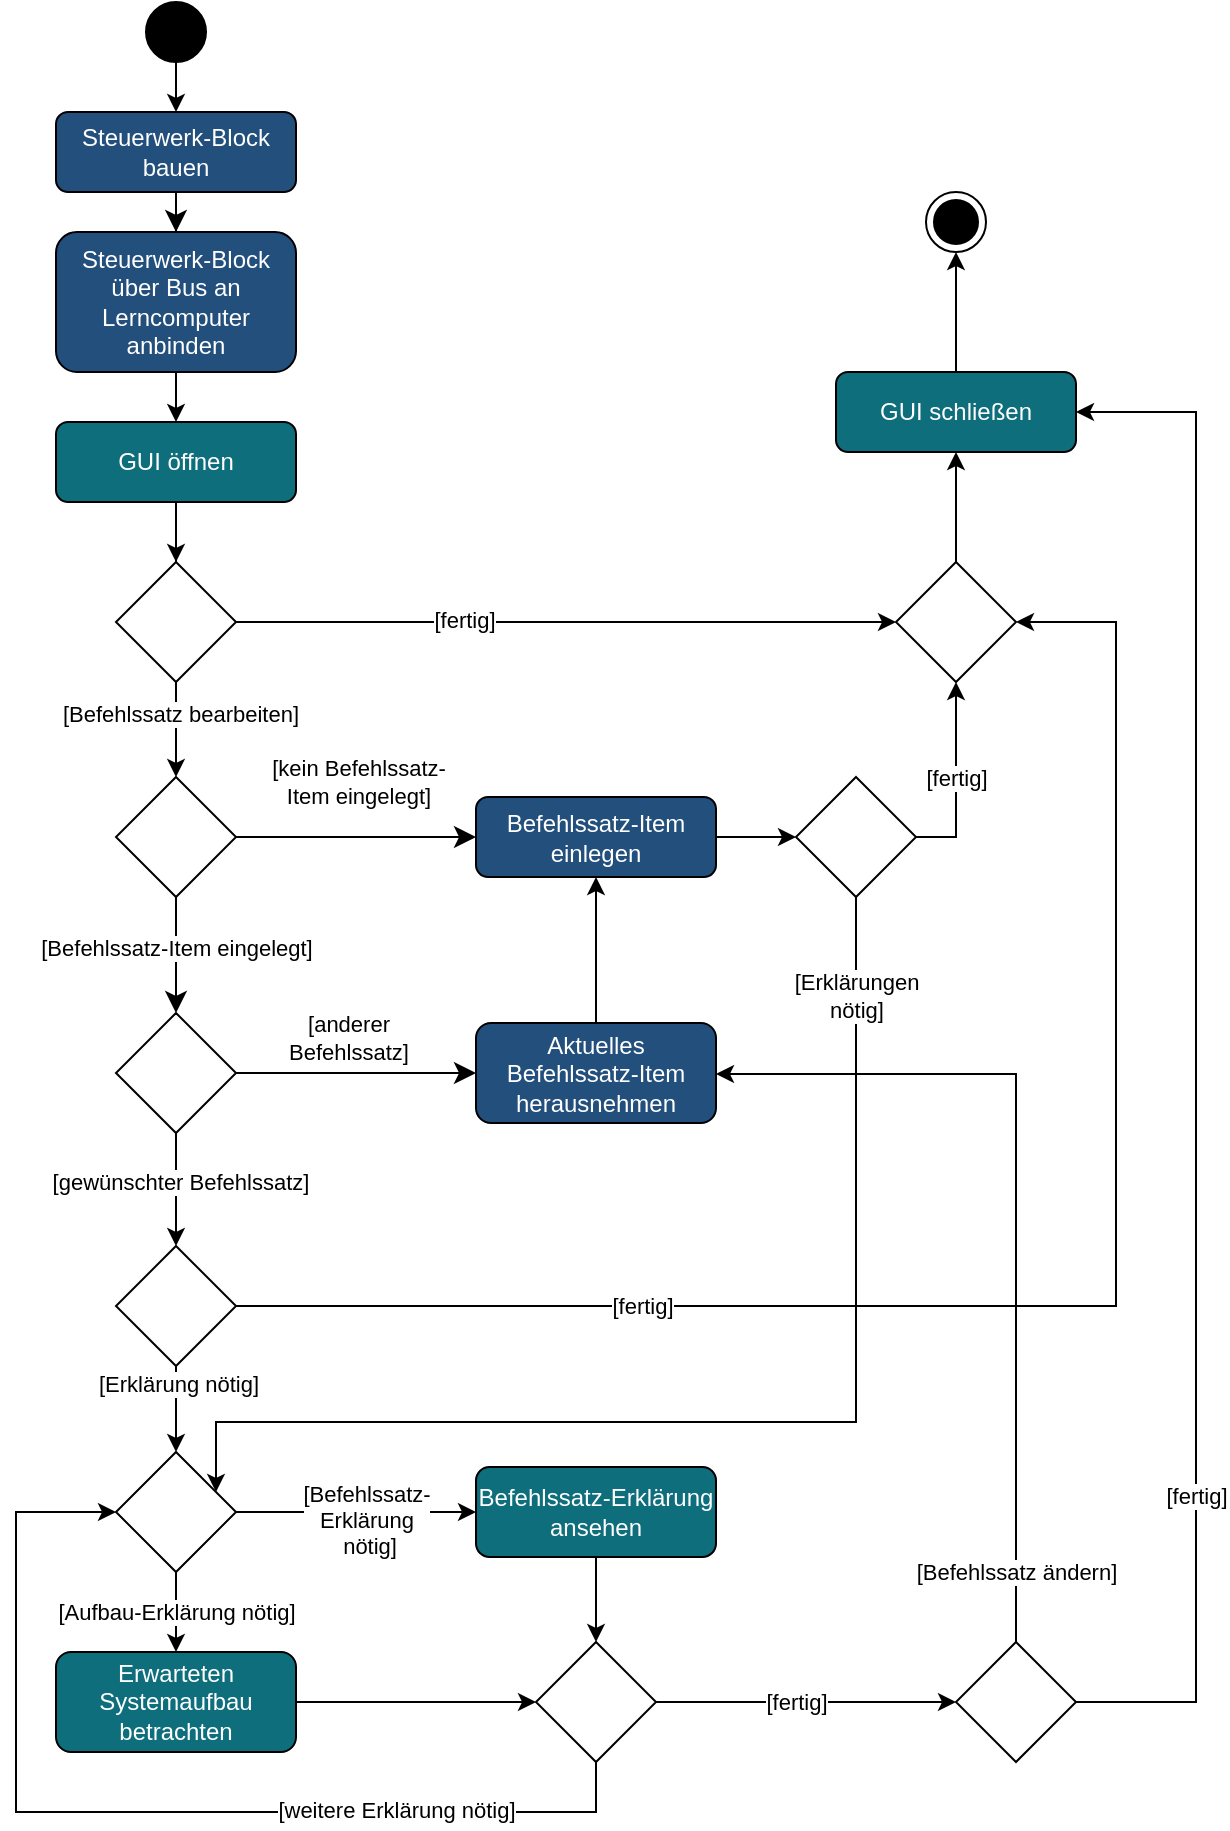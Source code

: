 <mxfile version="22.1.4" type="github">
  <diagram id="C5RBs43oDa-KdzZeNtuy" name="Page-1">
    <mxGraphModel dx="808" dy="1604" grid="1" gridSize="10" guides="1" tooltips="1" connect="1" arrows="1" fold="1" page="1" pageScale="1" pageWidth="827" pageHeight="1169" math="0" shadow="0">
      <root>
        <mxCell id="WIyWlLk6GJQsqaUBKTNV-0" />
        <mxCell id="WIyWlLk6GJQsqaUBKTNV-1" parent="WIyWlLk6GJQsqaUBKTNV-0" />
        <mxCell id="WIyWlLk6GJQsqaUBKTNV-2" value="" style="rounded=0;html=1;jettySize=auto;orthogonalLoop=1;fontSize=11;endArrow=classic;endFill=1;endSize=8;strokeWidth=1;shadow=0;labelBackgroundColor=default;edgeStyle=orthogonalEdgeStyle;" parent="WIyWlLk6GJQsqaUBKTNV-1" source="WIyWlLk6GJQsqaUBKTNV-3" target="cTXovvOnnwQqIYroaKd_-1" edge="1">
          <mxGeometry relative="1" as="geometry" />
        </mxCell>
        <mxCell id="WIyWlLk6GJQsqaUBKTNV-3" value="Steuerwerk-Block bauen" style="rounded=1;whiteSpace=wrap;html=1;fontSize=12;glass=0;strokeWidth=1;shadow=0;fontColor=#ffffff;fillColor=#234f7c;" parent="WIyWlLk6GJQsqaUBKTNV-1" vertex="1">
          <mxGeometry x="160" y="15" width="120" height="40" as="geometry" />
        </mxCell>
        <mxCell id="WIyWlLk6GJQsqaUBKTNV-4" value="[Befehlssatz-Item eingelegt]" style="rounded=0;html=1;jettySize=auto;orthogonalLoop=1;fontSize=11;endArrow=classic;endFill=1;endSize=8;strokeWidth=1;shadow=0;labelBackgroundColor=default;edgeStyle=orthogonalEdgeStyle;" parent="WIyWlLk6GJQsqaUBKTNV-1" source="WIyWlLk6GJQsqaUBKTNV-6" target="WIyWlLk6GJQsqaUBKTNV-10" edge="1">
          <mxGeometry x="-0.121" relative="1" as="geometry">
            <mxPoint as="offset" />
          </mxGeometry>
        </mxCell>
        <mxCell id="WIyWlLk6GJQsqaUBKTNV-5" value="[kein Befehlssatz-&lt;br&gt;Item eingelegt]" style="edgeStyle=orthogonalEdgeStyle;rounded=0;html=1;jettySize=auto;orthogonalLoop=1;fontSize=11;endArrow=classic;endFill=1;endSize=8;strokeWidth=1;shadow=0;labelBackgroundColor=default;" parent="WIyWlLk6GJQsqaUBKTNV-1" source="WIyWlLk6GJQsqaUBKTNV-6" target="WIyWlLk6GJQsqaUBKTNV-7" edge="1">
          <mxGeometry x="0.02" y="28" relative="1" as="geometry">
            <mxPoint as="offset" />
            <mxPoint x="292" y="377.5" as="sourcePoint" />
            <mxPoint x="367" y="377.5" as="targetPoint" />
          </mxGeometry>
        </mxCell>
        <mxCell id="WIyWlLk6GJQsqaUBKTNV-6" value="" style="rhombus;whiteSpace=wrap;html=1;shadow=0;fontFamily=Helvetica;fontSize=12;align=center;strokeWidth=1;spacing=6;spacingTop=-4;" parent="WIyWlLk6GJQsqaUBKTNV-1" vertex="1">
          <mxGeometry x="190" y="347.5" width="60" height="60" as="geometry" />
        </mxCell>
        <mxCell id="cTXovvOnnwQqIYroaKd_-25" style="edgeStyle=orthogonalEdgeStyle;rounded=0;orthogonalLoop=1;jettySize=auto;html=1;" parent="WIyWlLk6GJQsqaUBKTNV-1" source="cTXovvOnnwQqIYroaKd_-29" target="cTXovvOnnwQqIYroaKd_-8" edge="1">
          <mxGeometry relative="1" as="geometry">
            <Array as="points">
              <mxPoint x="560" y="670" />
              <mxPoint x="240" y="670" />
            </Array>
          </mxGeometry>
        </mxCell>
        <mxCell id="2mNdOKJaGxig1238jxv9-1" value="[Erklärungen &lt;br&gt;nötig]" style="edgeLabel;html=1;align=center;verticalAlign=middle;resizable=0;points=[];" vertex="1" connectable="0" parent="cTXovvOnnwQqIYroaKd_-25">
          <mxGeometry x="-0.643" y="1" relative="1" as="geometry">
            <mxPoint x="-1" y="-61" as="offset" />
          </mxGeometry>
        </mxCell>
        <mxCell id="WIyWlLk6GJQsqaUBKTNV-7" value="Befehlssatz-Item einlegen" style="rounded=1;whiteSpace=wrap;html=1;fontSize=12;glass=0;strokeWidth=1;shadow=0;fontColor=#ffffff;fillColor=#234F7C;" parent="WIyWlLk6GJQsqaUBKTNV-1" vertex="1">
          <mxGeometry x="370" y="357.5" width="120" height="40" as="geometry" />
        </mxCell>
        <mxCell id="WIyWlLk6GJQsqaUBKTNV-8" value="[anderer &lt;br&gt;Befehlssatz]" style="rounded=0;html=1;jettySize=auto;orthogonalLoop=1;fontSize=11;endArrow=classic;endFill=1;endSize=8;strokeWidth=1;shadow=0;labelBackgroundColor=default;edgeStyle=orthogonalEdgeStyle;" parent="WIyWlLk6GJQsqaUBKTNV-1" source="WIyWlLk6GJQsqaUBKTNV-10" target="WIyWlLk6GJQsqaUBKTNV-11" edge="1">
          <mxGeometry x="-0.067" y="18" relative="1" as="geometry">
            <mxPoint as="offset" />
          </mxGeometry>
        </mxCell>
        <mxCell id="cTXovvOnnwQqIYroaKd_-38" style="edgeStyle=orthogonalEdgeStyle;rounded=0;orthogonalLoop=1;jettySize=auto;html=1;" parent="WIyWlLk6GJQsqaUBKTNV-1" source="WIyWlLk6GJQsqaUBKTNV-10" target="cTXovvOnnwQqIYroaKd_-36" edge="1">
          <mxGeometry relative="1" as="geometry" />
        </mxCell>
        <mxCell id="cTXovvOnnwQqIYroaKd_-40" value="[gewünschter Befehlssatz]" style="edgeLabel;html=1;align=center;verticalAlign=middle;resizable=0;points=[];" parent="cTXovvOnnwQqIYroaKd_-38" vertex="1" connectable="0">
          <mxGeometry x="-0.147" y="2" relative="1" as="geometry">
            <mxPoint as="offset" />
          </mxGeometry>
        </mxCell>
        <mxCell id="WIyWlLk6GJQsqaUBKTNV-10" value="" style="rhombus;whiteSpace=wrap;html=1;shadow=0;fontFamily=Helvetica;fontSize=12;align=center;strokeWidth=1;spacing=6;spacingTop=-4;" parent="WIyWlLk6GJQsqaUBKTNV-1" vertex="1">
          <mxGeometry x="190" y="465.5" width="60" height="60" as="geometry" />
        </mxCell>
        <mxCell id="cTXovvOnnwQqIYroaKd_-2" style="edgeStyle=orthogonalEdgeStyle;rounded=0;orthogonalLoop=1;jettySize=auto;html=1;" parent="WIyWlLk6GJQsqaUBKTNV-1" source="WIyWlLk6GJQsqaUBKTNV-11" target="WIyWlLk6GJQsqaUBKTNV-7" edge="1">
          <mxGeometry relative="1" as="geometry" />
        </mxCell>
        <mxCell id="WIyWlLk6GJQsqaUBKTNV-11" value="Aktuelles Befehlssatz-Item herausnehmen" style="rounded=1;whiteSpace=wrap;html=1;fontSize=12;glass=0;strokeWidth=1;shadow=0;fontColor=#ffffff;fillColor=#234F7C;" parent="WIyWlLk6GJQsqaUBKTNV-1" vertex="1">
          <mxGeometry x="370" y="470.5" width="120" height="50" as="geometry" />
        </mxCell>
        <mxCell id="cTXovvOnnwQqIYroaKd_-31" style="edgeStyle=orthogonalEdgeStyle;rounded=0;orthogonalLoop=1;jettySize=auto;html=1;" parent="WIyWlLk6GJQsqaUBKTNV-1" source="cTXovvOnnwQqIYroaKd_-0" target="WIyWlLk6GJQsqaUBKTNV-3" edge="1">
          <mxGeometry relative="1" as="geometry" />
        </mxCell>
        <mxCell id="cTXovvOnnwQqIYroaKd_-0" value="" style="ellipse;fillColor=strokeColor;html=1;" parent="WIyWlLk6GJQsqaUBKTNV-1" vertex="1">
          <mxGeometry x="205" y="-40" width="30" height="30" as="geometry" />
        </mxCell>
        <mxCell id="cTXovvOnnwQqIYroaKd_-5" style="edgeStyle=orthogonalEdgeStyle;rounded=0;orthogonalLoop=1;jettySize=auto;html=1;" parent="WIyWlLk6GJQsqaUBKTNV-1" source="cTXovvOnnwQqIYroaKd_-1" target="cTXovvOnnwQqIYroaKd_-3" edge="1">
          <mxGeometry relative="1" as="geometry">
            <Array as="points" />
          </mxGeometry>
        </mxCell>
        <mxCell id="cTXovvOnnwQqIYroaKd_-1" value="Steuerwerk-Block über Bus an Lerncomputer anbinden" style="rounded=1;whiteSpace=wrap;html=1;fontSize=12;glass=0;strokeWidth=1;shadow=0;fontColor=#ffffff;fillColor=#234f7c;" parent="WIyWlLk6GJQsqaUBKTNV-1" vertex="1">
          <mxGeometry x="160" y="75" width="120" height="70" as="geometry" />
        </mxCell>
        <mxCell id="cTXovvOnnwQqIYroaKd_-6" style="edgeStyle=orthogonalEdgeStyle;rounded=0;orthogonalLoop=1;jettySize=auto;html=1;" parent="WIyWlLk6GJQsqaUBKTNV-1" source="2mNdOKJaGxig1238jxv9-13" target="WIyWlLk6GJQsqaUBKTNV-6" edge="1">
          <mxGeometry relative="1" as="geometry" />
        </mxCell>
        <mxCell id="2mNdOKJaGxig1238jxv9-16" value="[Befehlssatz bearbeiten]" style="edgeLabel;html=1;align=center;verticalAlign=middle;resizable=0;points=[];" vertex="1" connectable="0" parent="cTXovvOnnwQqIYroaKd_-6">
          <mxGeometry x="-0.319" y="2" relative="1" as="geometry">
            <mxPoint as="offset" />
          </mxGeometry>
        </mxCell>
        <mxCell id="cTXovvOnnwQqIYroaKd_-15" style="edgeStyle=orthogonalEdgeStyle;rounded=0;orthogonalLoop=1;jettySize=auto;html=1;" parent="WIyWlLk6GJQsqaUBKTNV-1" source="cTXovvOnnwQqIYroaKd_-3" target="cTXovvOnnwQqIYroaKd_-34" edge="1">
          <mxGeometry relative="1" as="geometry">
            <Array as="points">
              <mxPoint x="530" y="270" />
              <mxPoint x="530" y="270" />
            </Array>
          </mxGeometry>
        </mxCell>
        <mxCell id="2mNdOKJaGxig1238jxv9-15" value="[fertig]" style="edgeLabel;html=1;align=center;verticalAlign=middle;resizable=0;points=[];" vertex="1" connectable="0" parent="cTXovvOnnwQqIYroaKd_-15">
          <mxGeometry x="-0.031" y="1" relative="1" as="geometry">
            <mxPoint as="offset" />
          </mxGeometry>
        </mxCell>
        <mxCell id="cTXovvOnnwQqIYroaKd_-3" value="GUI öffnen" style="rounded=1;whiteSpace=wrap;html=1;fontSize=12;glass=0;strokeWidth=1;shadow=0;fillColor=#0e6e7c;fontColor=#ffffff;" parent="WIyWlLk6GJQsqaUBKTNV-1" vertex="1">
          <mxGeometry x="160" y="170" width="120" height="40" as="geometry" />
        </mxCell>
        <mxCell id="cTXovvOnnwQqIYroaKd_-33" style="edgeStyle=orthogonalEdgeStyle;rounded=0;orthogonalLoop=1;jettySize=auto;html=1;" parent="WIyWlLk6GJQsqaUBKTNV-1" source="cTXovvOnnwQqIYroaKd_-4" target="cTXovvOnnwQqIYroaKd_-32" edge="1">
          <mxGeometry relative="1" as="geometry" />
        </mxCell>
        <mxCell id="cTXovvOnnwQqIYroaKd_-4" value="GUI schließen" style="rounded=1;whiteSpace=wrap;html=1;fontSize=12;glass=0;strokeWidth=1;shadow=0;fillColor=#0e6e7c;fontColor=#ffffff;" parent="WIyWlLk6GJQsqaUBKTNV-1" vertex="1">
          <mxGeometry x="550" y="145" width="120" height="40" as="geometry" />
        </mxCell>
        <mxCell id="cTXovvOnnwQqIYroaKd_-10" style="edgeStyle=orthogonalEdgeStyle;rounded=0;orthogonalLoop=1;jettySize=auto;html=1;" parent="WIyWlLk6GJQsqaUBKTNV-1" source="cTXovvOnnwQqIYroaKd_-8" target="cTXovvOnnwQqIYroaKd_-11" edge="1">
          <mxGeometry relative="1" as="geometry">
            <mxPoint x="350" y="727.5" as="targetPoint" />
          </mxGeometry>
        </mxCell>
        <mxCell id="2mNdOKJaGxig1238jxv9-8" value="[Befehlssatz-&lt;br&gt;Erklärung&lt;br&gt;&amp;nbsp;nötig]" style="edgeLabel;html=1;align=center;verticalAlign=middle;resizable=0;points=[];" vertex="1" connectable="0" parent="cTXovvOnnwQqIYroaKd_-10">
          <mxGeometry x="0.077" y="-4" relative="1" as="geometry">
            <mxPoint as="offset" />
          </mxGeometry>
        </mxCell>
        <mxCell id="cTXovvOnnwQqIYroaKd_-14" style="edgeStyle=orthogonalEdgeStyle;rounded=0;orthogonalLoop=1;jettySize=auto;html=1;" parent="WIyWlLk6GJQsqaUBKTNV-1" source="cTXovvOnnwQqIYroaKd_-8" target="cTXovvOnnwQqIYroaKd_-13" edge="1">
          <mxGeometry relative="1" as="geometry" />
        </mxCell>
        <mxCell id="2mNdOKJaGxig1238jxv9-9" value="[Aufbau-Erklärung nötig]" style="edgeLabel;html=1;align=center;verticalAlign=middle;resizable=0;points=[];" vertex="1" connectable="0" parent="cTXovvOnnwQqIYroaKd_-14">
          <mxGeometry x="-0.03" relative="1" as="geometry">
            <mxPoint as="offset" />
          </mxGeometry>
        </mxCell>
        <mxCell id="cTXovvOnnwQqIYroaKd_-8" value="" style="rhombus;whiteSpace=wrap;html=1;shadow=0;fontFamily=Helvetica;fontSize=12;align=center;strokeWidth=1;spacing=6;spacingTop=-4;" parent="WIyWlLk6GJQsqaUBKTNV-1" vertex="1">
          <mxGeometry x="190" y="685" width="60" height="60" as="geometry" />
        </mxCell>
        <mxCell id="cTXovvOnnwQqIYroaKd_-20" style="edgeStyle=orthogonalEdgeStyle;rounded=0;orthogonalLoop=1;jettySize=auto;html=1;" parent="WIyWlLk6GJQsqaUBKTNV-1" source="cTXovvOnnwQqIYroaKd_-11" target="cTXovvOnnwQqIYroaKd_-19" edge="1">
          <mxGeometry relative="1" as="geometry" />
        </mxCell>
        <mxCell id="cTXovvOnnwQqIYroaKd_-11" value="Befehlssatz-Erklärung ansehen" style="rounded=1;whiteSpace=wrap;html=1;fontSize=12;glass=0;strokeWidth=1;shadow=0;fillColor=#0e6e7c;fontColor=#ffffff;" parent="WIyWlLk6GJQsqaUBKTNV-1" vertex="1">
          <mxGeometry x="370" y="692.5" width="120" height="45" as="geometry" />
        </mxCell>
        <mxCell id="cTXovvOnnwQqIYroaKd_-21" style="edgeStyle=orthogonalEdgeStyle;rounded=0;orthogonalLoop=1;jettySize=auto;html=1;" parent="WIyWlLk6GJQsqaUBKTNV-1" source="cTXovvOnnwQqIYroaKd_-13" target="cTXovvOnnwQqIYroaKd_-19" edge="1">
          <mxGeometry relative="1" as="geometry" />
        </mxCell>
        <mxCell id="cTXovvOnnwQqIYroaKd_-13" value="Erwarteten Systemaufbau betrachten" style="rounded=1;whiteSpace=wrap;html=1;fontSize=12;glass=0;strokeWidth=1;shadow=0;fillColor=#0e6e7c;fontColor=#ffffff;" parent="WIyWlLk6GJQsqaUBKTNV-1" vertex="1">
          <mxGeometry x="160" y="785" width="120" height="50" as="geometry" />
        </mxCell>
        <mxCell id="cTXovvOnnwQqIYroaKd_-22" style="edgeStyle=orthogonalEdgeStyle;rounded=0;orthogonalLoop=1;jettySize=auto;html=1;" parent="WIyWlLk6GJQsqaUBKTNV-1" source="cTXovvOnnwQqIYroaKd_-27" target="cTXovvOnnwQqIYroaKd_-4" edge="1">
          <mxGeometry relative="1" as="geometry">
            <mxPoint x="650" y="170" as="targetPoint" />
            <Array as="points">
              <mxPoint x="730" y="810" />
              <mxPoint x="730" y="165" />
            </Array>
          </mxGeometry>
        </mxCell>
        <mxCell id="2mNdOKJaGxig1238jxv9-2" value="[fertig]" style="edgeLabel;html=1;align=center;verticalAlign=middle;resizable=0;points=[];" vertex="1" connectable="0" parent="cTXovvOnnwQqIYroaKd_-22">
          <mxGeometry x="-0.727" y="4" relative="1" as="geometry">
            <mxPoint x="4" y="-59" as="offset" />
          </mxGeometry>
        </mxCell>
        <mxCell id="cTXovvOnnwQqIYroaKd_-23" style="edgeStyle=orthogonalEdgeStyle;rounded=0;orthogonalLoop=1;jettySize=auto;html=1;" parent="WIyWlLk6GJQsqaUBKTNV-1" source="cTXovvOnnwQqIYroaKd_-19" target="cTXovvOnnwQqIYroaKd_-8" edge="1">
          <mxGeometry relative="1" as="geometry">
            <Array as="points">
              <mxPoint x="430" y="865" />
              <mxPoint x="140" y="865" />
              <mxPoint x="140" y="715" />
            </Array>
          </mxGeometry>
        </mxCell>
        <mxCell id="2mNdOKJaGxig1238jxv9-12" value="[weitere Erklärung nötig]" style="edgeLabel;html=1;align=center;verticalAlign=middle;resizable=0;points=[];" vertex="1" connectable="0" parent="cTXovvOnnwQqIYroaKd_-23">
          <mxGeometry x="-0.509" y="-1" relative="1" as="geometry">
            <mxPoint x="1" as="offset" />
          </mxGeometry>
        </mxCell>
        <mxCell id="cTXovvOnnwQqIYroaKd_-24" style="edgeStyle=orthogonalEdgeStyle;rounded=0;orthogonalLoop=1;jettySize=auto;html=1;" parent="WIyWlLk6GJQsqaUBKTNV-1" source="cTXovvOnnwQqIYroaKd_-27" target="WIyWlLk6GJQsqaUBKTNV-11" edge="1">
          <mxGeometry relative="1" as="geometry">
            <Array as="points">
              <mxPoint x="640" y="496" />
            </Array>
            <mxPoint x="510" y="823.5" as="sourcePoint" />
            <mxPoint x="490" y="520.5" as="targetPoint" />
          </mxGeometry>
        </mxCell>
        <mxCell id="2mNdOKJaGxig1238jxv9-3" value="[Befehlssatz ändern]" style="edgeLabel;html=1;align=center;verticalAlign=middle;resizable=0;points=[];" vertex="1" connectable="0" parent="cTXovvOnnwQqIYroaKd_-24">
          <mxGeometry x="-0.203" y="3" relative="1" as="geometry">
            <mxPoint x="3" y="138" as="offset" />
          </mxGeometry>
        </mxCell>
        <mxCell id="cTXovvOnnwQqIYroaKd_-19" value="" style="rhombus;whiteSpace=wrap;html=1;shadow=0;fontFamily=Helvetica;fontSize=12;align=center;strokeWidth=1;spacing=6;spacingTop=-4;" parent="WIyWlLk6GJQsqaUBKTNV-1" vertex="1">
          <mxGeometry x="400" y="780" width="60" height="60" as="geometry" />
        </mxCell>
        <mxCell id="cTXovvOnnwQqIYroaKd_-28" value="" style="edgeStyle=orthogonalEdgeStyle;rounded=0;orthogonalLoop=1;jettySize=auto;html=1;" parent="WIyWlLk6GJQsqaUBKTNV-1" source="cTXovvOnnwQqIYroaKd_-19" target="cTXovvOnnwQqIYroaKd_-27" edge="1">
          <mxGeometry relative="1" as="geometry">
            <mxPoint x="460" y="810" as="sourcePoint" />
            <mxPoint x="490" y="575" as="targetPoint" />
            <Array as="points">
              <mxPoint x="510" y="810" />
            </Array>
          </mxGeometry>
        </mxCell>
        <mxCell id="2mNdOKJaGxig1238jxv9-11" value="[fertig]" style="edgeLabel;html=1;align=center;verticalAlign=middle;resizable=0;points=[];" vertex="1" connectable="0" parent="cTXovvOnnwQqIYroaKd_-28">
          <mxGeometry x="0.067" y="7" relative="1" as="geometry">
            <mxPoint x="-10" y="7" as="offset" />
          </mxGeometry>
        </mxCell>
        <mxCell id="cTXovvOnnwQqIYroaKd_-27" value="" style="rhombus;whiteSpace=wrap;html=1;shadow=0;fontFamily=Helvetica;fontSize=12;align=center;strokeWidth=1;spacing=6;spacingTop=-4;" parent="WIyWlLk6GJQsqaUBKTNV-1" vertex="1">
          <mxGeometry x="610" y="780" width="60" height="60" as="geometry" />
        </mxCell>
        <mxCell id="cTXovvOnnwQqIYroaKd_-30" value="" style="edgeStyle=orthogonalEdgeStyle;rounded=0;orthogonalLoop=1;jettySize=auto;html=1;" parent="WIyWlLk6GJQsqaUBKTNV-1" source="WIyWlLk6GJQsqaUBKTNV-7" target="cTXovvOnnwQqIYroaKd_-29" edge="1">
          <mxGeometry relative="1" as="geometry">
            <mxPoint x="490" y="378" as="sourcePoint" />
            <mxPoint x="220" y="610" as="targetPoint" />
            <Array as="points">
              <mxPoint x="550" y="378" />
              <mxPoint x="550" y="378" />
            </Array>
          </mxGeometry>
        </mxCell>
        <mxCell id="cTXovvOnnwQqIYroaKd_-29" value="" style="rhombus;whiteSpace=wrap;html=1;shadow=0;fontFamily=Helvetica;fontSize=12;align=center;strokeWidth=1;spacing=6;spacingTop=-4;" parent="WIyWlLk6GJQsqaUBKTNV-1" vertex="1">
          <mxGeometry x="530" y="347.5" width="60" height="60" as="geometry" />
        </mxCell>
        <mxCell id="cTXovvOnnwQqIYroaKd_-32" value="" style="ellipse;html=1;shape=endState;fillColor=strokeColor;" parent="WIyWlLk6GJQsqaUBKTNV-1" vertex="1">
          <mxGeometry x="595" y="55" width="30" height="30" as="geometry" />
        </mxCell>
        <mxCell id="cTXovvOnnwQqIYroaKd_-35" value="" style="edgeStyle=orthogonalEdgeStyle;rounded=0;orthogonalLoop=1;jettySize=auto;html=1;" parent="WIyWlLk6GJQsqaUBKTNV-1" source="cTXovvOnnwQqIYroaKd_-29" target="cTXovvOnnwQqIYroaKd_-34" edge="1">
          <mxGeometry relative="1" as="geometry">
            <mxPoint x="620" y="348" as="sourcePoint" />
            <mxPoint x="680" y="270" as="targetPoint" />
            <Array as="points">
              <mxPoint x="610" y="378" />
            </Array>
          </mxGeometry>
        </mxCell>
        <mxCell id="2mNdOKJaGxig1238jxv9-0" value="[fertig]" style="edgeLabel;html=1;align=center;verticalAlign=middle;resizable=0;points=[];" vertex="1" connectable="0" parent="cTXovvOnnwQqIYroaKd_-35">
          <mxGeometry x="-0.432" y="1" relative="1" as="geometry">
            <mxPoint x="1" y="-22" as="offset" />
          </mxGeometry>
        </mxCell>
        <mxCell id="2mNdOKJaGxig1238jxv9-10" style="edgeStyle=orthogonalEdgeStyle;rounded=0;orthogonalLoop=1;jettySize=auto;html=1;" edge="1" parent="WIyWlLk6GJQsqaUBKTNV-1" source="cTXovvOnnwQqIYroaKd_-34" target="cTXovvOnnwQqIYroaKd_-4">
          <mxGeometry relative="1" as="geometry" />
        </mxCell>
        <mxCell id="cTXovvOnnwQqIYroaKd_-34" value="" style="rhombus;whiteSpace=wrap;html=1;shadow=0;fontFamily=Helvetica;fontSize=12;align=center;strokeWidth=1;spacing=6;spacingTop=-4;" parent="WIyWlLk6GJQsqaUBKTNV-1" vertex="1">
          <mxGeometry x="580" y="240" width="60" height="60" as="geometry" />
        </mxCell>
        <mxCell id="2mNdOKJaGxig1238jxv9-4" style="edgeStyle=orthogonalEdgeStyle;rounded=0;orthogonalLoop=1;jettySize=auto;html=1;" edge="1" parent="WIyWlLk6GJQsqaUBKTNV-1" source="cTXovvOnnwQqIYroaKd_-36" target="cTXovvOnnwQqIYroaKd_-8">
          <mxGeometry relative="1" as="geometry" />
        </mxCell>
        <mxCell id="2mNdOKJaGxig1238jxv9-17" value="[Erklärung nötig]" style="edgeLabel;html=1;align=center;verticalAlign=middle;resizable=0;points=[];" vertex="1" connectable="0" parent="2mNdOKJaGxig1238jxv9-4">
          <mxGeometry x="-0.571" y="1" relative="1" as="geometry">
            <mxPoint as="offset" />
          </mxGeometry>
        </mxCell>
        <mxCell id="2mNdOKJaGxig1238jxv9-6" style="edgeStyle=orthogonalEdgeStyle;rounded=0;orthogonalLoop=1;jettySize=auto;html=1;" edge="1" parent="WIyWlLk6GJQsqaUBKTNV-1" source="cTXovvOnnwQqIYroaKd_-36" target="cTXovvOnnwQqIYroaKd_-34">
          <mxGeometry relative="1" as="geometry">
            <Array as="points">
              <mxPoint x="690" y="612" />
              <mxPoint x="690" y="270" />
            </Array>
          </mxGeometry>
        </mxCell>
        <mxCell id="2mNdOKJaGxig1238jxv9-7" value="[fertig]" style="edgeLabel;html=1;align=center;verticalAlign=middle;resizable=0;points=[];" vertex="1" connectable="0" parent="2mNdOKJaGxig1238jxv9-6">
          <mxGeometry x="-0.682" y="-3" relative="1" as="geometry">
            <mxPoint x="70" y="-3" as="offset" />
          </mxGeometry>
        </mxCell>
        <mxCell id="cTXovvOnnwQqIYroaKd_-36" value="" style="rhombus;whiteSpace=wrap;html=1;shadow=0;fontFamily=Helvetica;fontSize=12;align=center;strokeWidth=1;spacing=6;spacingTop=-4;" parent="WIyWlLk6GJQsqaUBKTNV-1" vertex="1">
          <mxGeometry x="190" y="582" width="60" height="60" as="geometry" />
        </mxCell>
        <mxCell id="2mNdOKJaGxig1238jxv9-14" value="" style="edgeStyle=orthogonalEdgeStyle;rounded=0;orthogonalLoop=1;jettySize=auto;html=1;" edge="1" parent="WIyWlLk6GJQsqaUBKTNV-1" source="cTXovvOnnwQqIYroaKd_-3" target="2mNdOKJaGxig1238jxv9-13">
          <mxGeometry relative="1" as="geometry">
            <mxPoint x="220" y="225" as="sourcePoint" />
            <mxPoint x="220" y="348" as="targetPoint" />
          </mxGeometry>
        </mxCell>
        <mxCell id="2mNdOKJaGxig1238jxv9-13" value="" style="rhombus;whiteSpace=wrap;html=1;shadow=0;fontFamily=Helvetica;fontSize=12;align=center;strokeWidth=1;spacing=6;spacingTop=-4;" vertex="1" parent="WIyWlLk6GJQsqaUBKTNV-1">
          <mxGeometry x="190" y="240" width="60" height="60" as="geometry" />
        </mxCell>
      </root>
    </mxGraphModel>
  </diagram>
</mxfile>
